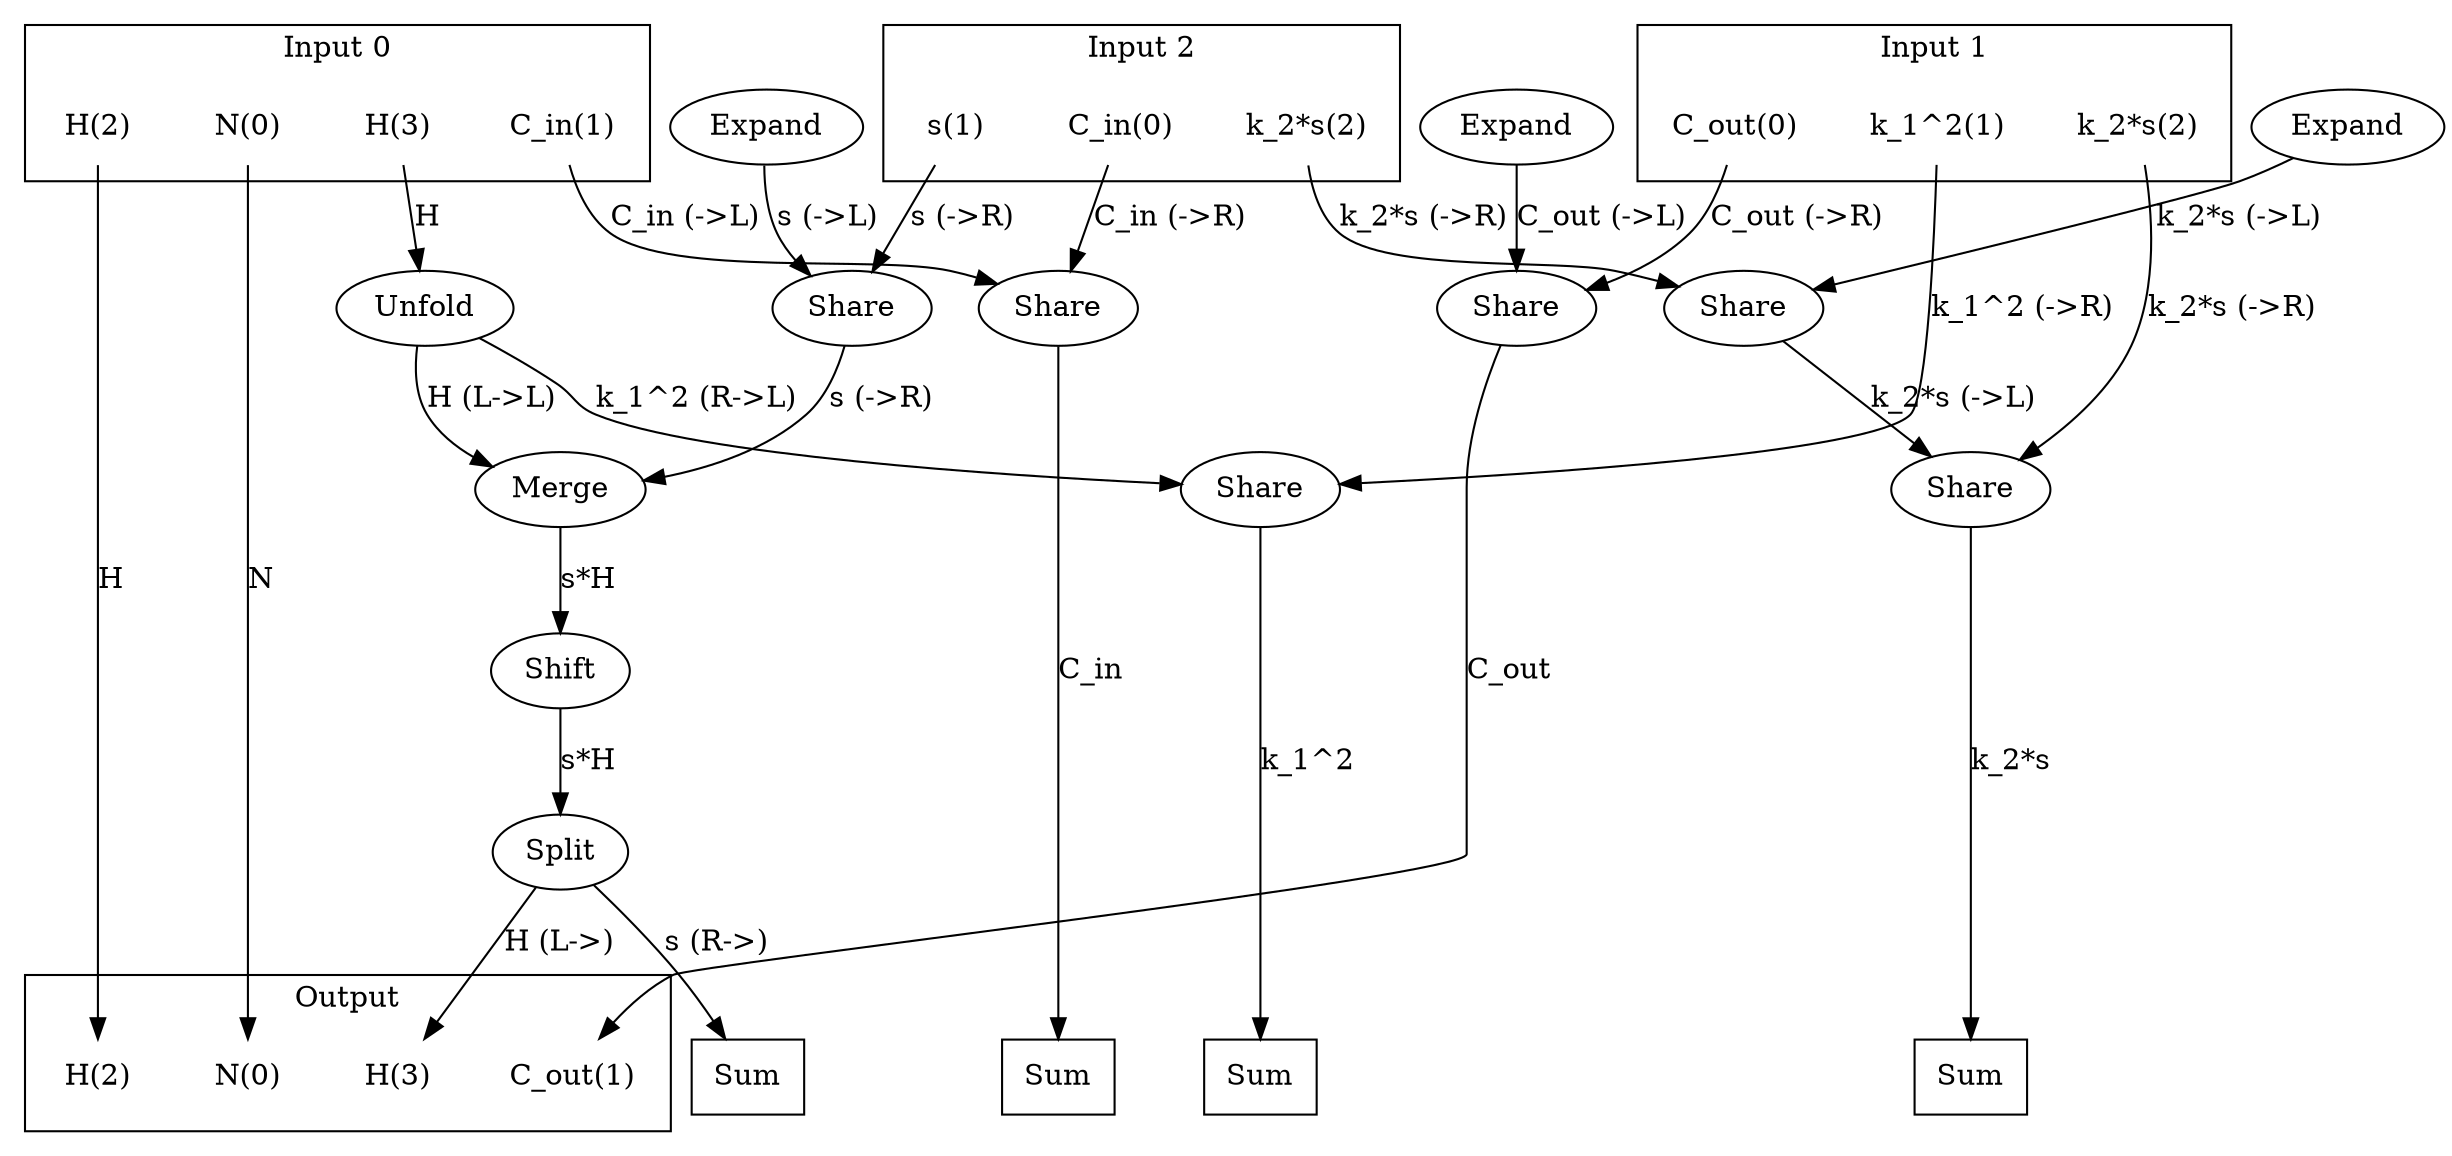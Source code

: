 digraph kernel_generated {
newrank = true;
op_0x560419917280 [label="Share"];
op_0x560419917320 [label="Share"];
op_0x5604199175a0 [label="Share"];
op_0x560419917640 [label="Share"];
op_0x560419917690 [label="Share"];
op_0x5604199176e0 [label="Share"];
op_0x560419917758 [label="Expand"];
op_0x5604199177f8 [label="Expand"];
op_0x560419917818 [label="Expand"];
op_0x560419917fe0 [label="Shift"];
op_0x560419919830 [label="Merge"];
op_0x5604199199c0 [label="Unfold"];
op_0x56041991a190 [label="Split"];
reduce_0x7fc32c004e58 [label="Sum", shape=box];
reduce_0x7fc32c0054d0 [label="Sum", shape=box];
reduce_0x7fc32c003cc0 [label="Sum", shape=box];
reduce_0x7fc32c007b70 [label="Sum", shape=box];
subgraph cluster_out {
label = "Output";
out_0 [label="N(0)", shape=none];
out_1 [label="C_out(1)", shape=none];
out_2 [label="H(2)", shape=none];
out_3 [label="H(3)", shape=none];
}
{ rank = same;
reduce_0x7fc32c004e58;
reduce_0x7fc32c0054d0;
reduce_0x7fc32c003cc0;
reduce_0x7fc32c007b70;
out_0;
out_1;
out_2;
out_3;
}
subgraph cluster_in_0 {
label = "Input 0";
in_0_0 [label="N(0)", shape=none];
in_0_1 [label="C_in(1)", shape=none];
in_0_2 [label="H(2)", shape=none];
in_0_3 [label="H(3)", shape=none];
}
subgraph cluster_in_1 {
label = "Input 1";
in_1_0 [label="C_out(0)", shape=none];
in_1_1 [label="k_1^2(1)", shape=none];
in_1_2 [label="k_2*s(2)", shape=none];
}
subgraph cluster_in_2 {
label = "Input 2";
in_2_0 [label="C_in(0)", shape=none];
in_2_1 [label="s(1)", shape=none];
in_2_2 [label="k_2*s(2)", shape=none];
}
{ rank = same;
in_0_0;
in_0_1;
in_0_2;
in_0_3;
in_1_0;
in_1_1;
in_1_2;
in_2_0;
in_2_1;
in_2_2;
}
in_0_0 -> out_0 [label="N"];
in_0_1 -> op_0x560419917640 [label="C_in (->L)"];
in_0_2 -> out_2 [label="H"];
in_0_3 -> op_0x5604199199c0 [label="H"];
in_1_0 -> op_0x560419917280 [label="C_out (->R)"];
in_1_1 -> op_0x560419917320 [label="k_1^2 (->R)"];
in_1_2 -> op_0x5604199175a0 [label="k_2*s (->R)"];
in_2_0 -> op_0x560419917640 [label="C_in (->R)"];
in_2_1 -> op_0x5604199176e0 [label="s (->R)"];
in_2_2 -> op_0x560419917690 [label="k_2*s (->R)"];
op_0x560419917280 -> out_1 [label="C_out"];
op_0x56041991a190 -> out_3 [label="H (L->)"];
op_0x560419917758 -> op_0x560419917280 [label="C_out (->L)"];
op_0x5604199199c0 -> op_0x560419917320 [label="k_1^2 (R->L)"];
op_0x560419917690 -> op_0x5604199175a0 [label="k_2*s (->L)"];
op_0x5604199177f8 -> op_0x560419917690 [label="k_2*s (->L)"];
op_0x560419917818 -> op_0x5604199176e0 [label="s (->L)"];
op_0x560419919830 -> op_0x560419917fe0 [label="s*H"];
op_0x5604199199c0 -> op_0x560419919830 [label="H (L->L)"];
op_0x5604199176e0 -> op_0x560419919830 [label="s (->R)"];
op_0x560419917fe0 -> op_0x56041991a190 [label="s*H"];
op_0x560419917320 -> reduce_0x7fc32c003cc0 [label="k_1^2"];
op_0x56041991a190 -> reduce_0x7fc32c004e58 [label="s (R->)"];
op_0x5604199175a0 -> reduce_0x7fc32c0054d0 [label="k_2*s"];
op_0x560419917640 -> reduce_0x7fc32c007b70 [label="C_in"];
}
